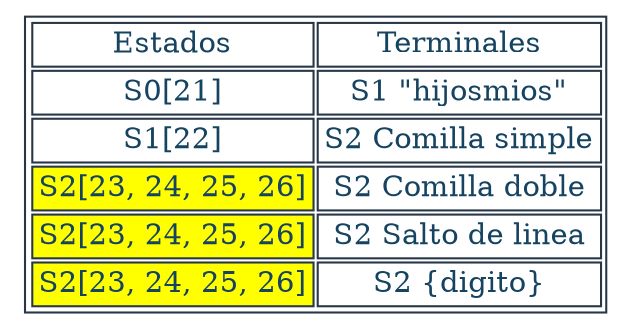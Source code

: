 digraph T {
aHtmlTable [
   shape=plaintext
   color="#283747" fontcolor="#154360" label=<

   <table border='1' cellborder='1'>
   <tr>
      <td>Estados</td>
      <td>Terminales</td>
   </tr>	<tr><td>S0[21]</td><td>S1 "hijosmios"</td></tr>
	<tr><td>S1[22]</td><td>S2 Comilla simple</td></tr>
	<tr><td bgcolor="yellow">S2[23, 24, 25, 26]</td><td>S2 Comilla doble</td></tr>
	<tr><td bgcolor="yellow">S2[23, 24, 25, 26]</td><td>S2 Salto de linea</td></tr>
	<tr><td bgcolor="yellow">S2[23, 24, 25, 26]</td><td>S2 {digito}</td></tr>
</table>

   >]; 

}